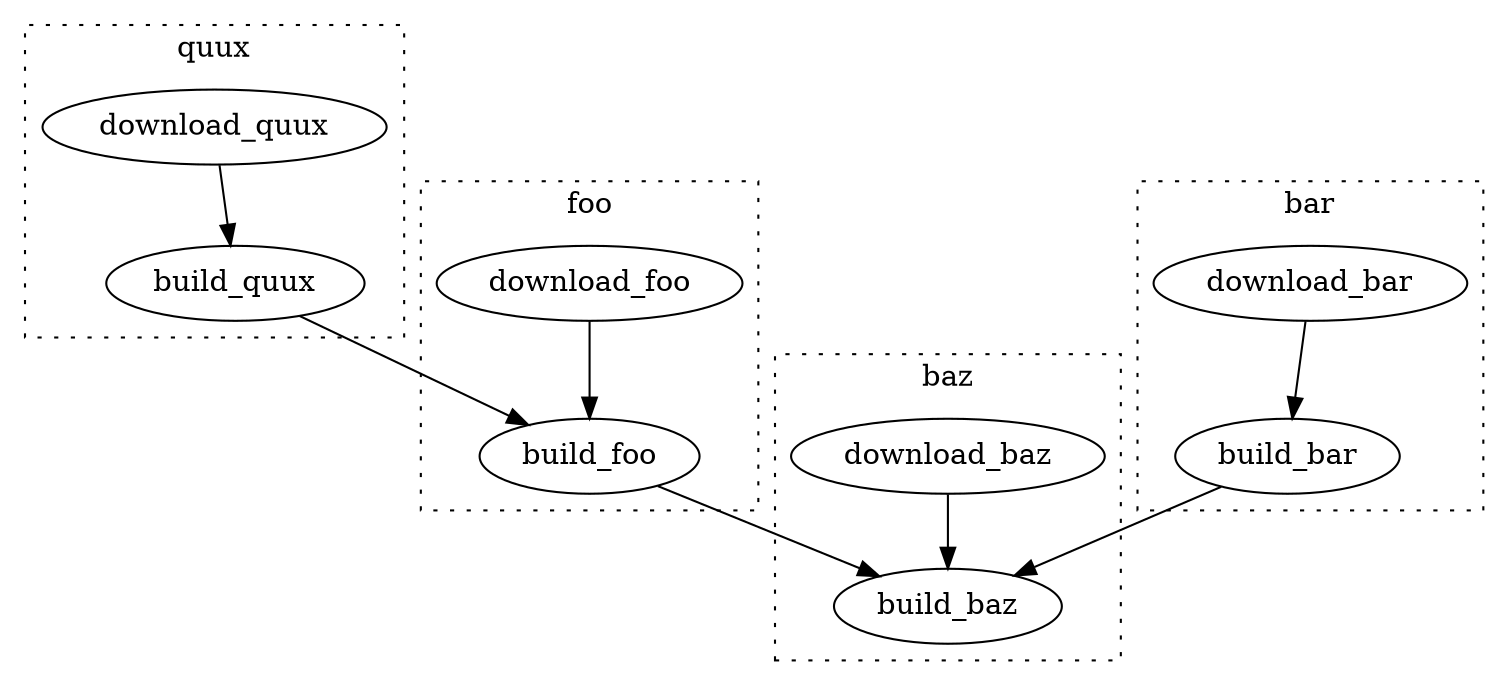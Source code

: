 digraph build_graph {
    subgraph cluster_quux {
        download_quux -> build_quux;
        label="quux";
        graph[style=dotted];
    }
    
    subgraph cluster_foo {
        download_foo -> build_foo;
        label="foo";
        graph[style=dotted];
    }
    
    subgraph cluster_bar {
        download_bar -> build_bar;
        label="bar";
        graph[style=dotted];
    }
    
    subgraph cluster_baz {
        download_baz -> build_baz;
        label="baz";
        graph[style=dotted];
    }
    
    build_quux -> build_foo;
    build_foo -> build_baz;
    build_bar -> build_baz;
}
